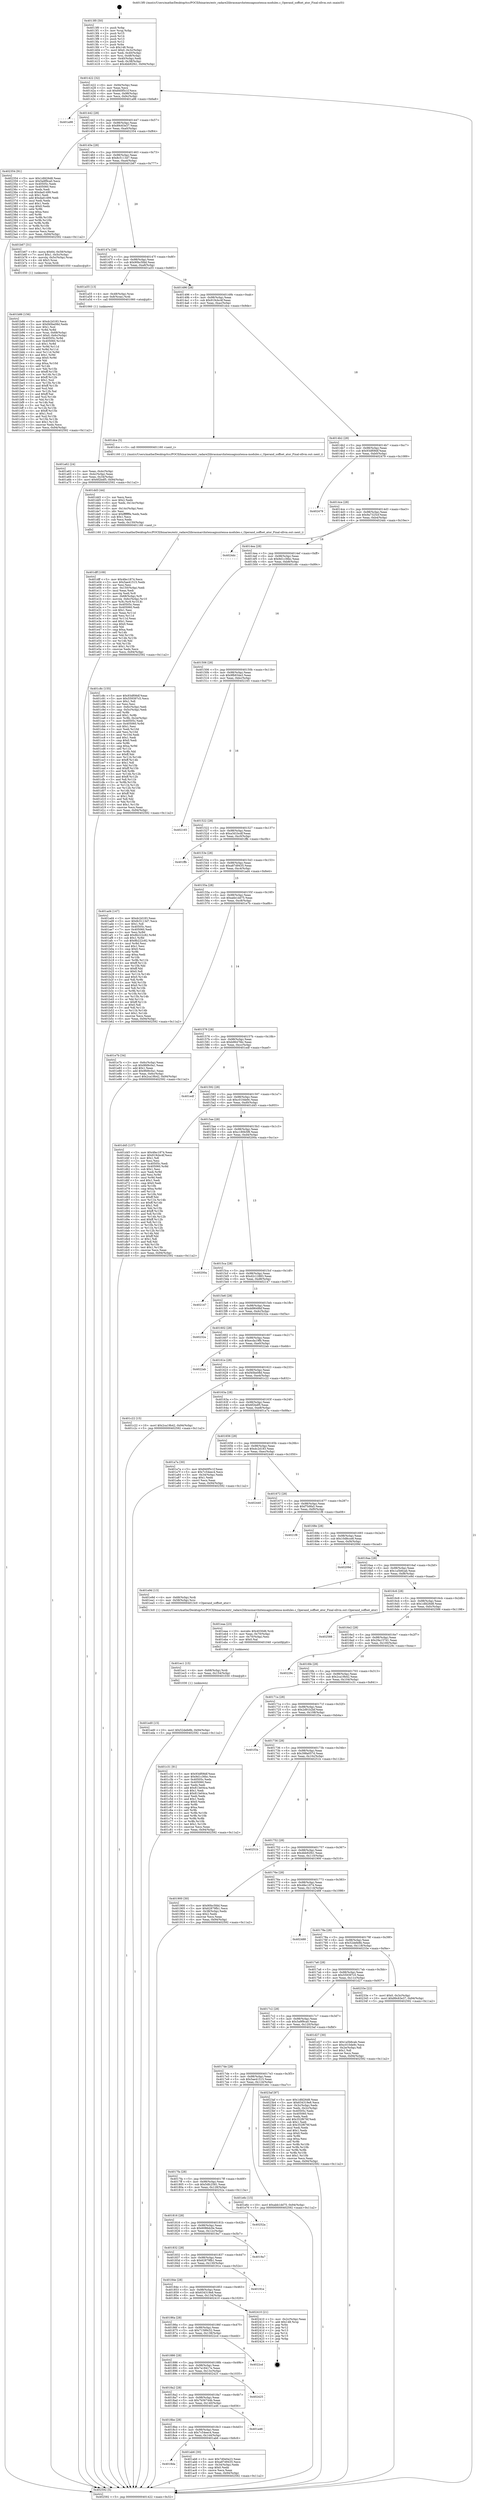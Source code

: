 digraph "0x4013f0" {
  label = "0x4013f0 (/mnt/c/Users/mathe/Desktop/tcc/POCII/binaries/extr_radare2librasmarchxtensagnuxtensa-modules.c_Operand_soffset_ator_Final-ollvm.out::main(0))"
  labelloc = "t"
  node[shape=record]

  Entry [label="",width=0.3,height=0.3,shape=circle,fillcolor=black,style=filled]
  "0x401422" [label="{
     0x401422 [32]\l
     | [instrs]\l
     &nbsp;&nbsp;0x401422 \<+6\>: mov -0x94(%rbp),%eax\l
     &nbsp;&nbsp;0x401428 \<+2\>: mov %eax,%ecx\l
     &nbsp;&nbsp;0x40142a \<+6\>: sub $0x840f5c1f,%ecx\l
     &nbsp;&nbsp;0x401430 \<+6\>: mov %eax,-0x98(%rbp)\l
     &nbsp;&nbsp;0x401436 \<+6\>: mov %ecx,-0x9c(%rbp)\l
     &nbsp;&nbsp;0x40143c \<+6\>: je 0000000000401a98 \<main+0x6a8\>\l
  }"]
  "0x401a98" [label="{
     0x401a98\l
  }", style=dashed]
  "0x401442" [label="{
     0x401442 [28]\l
     | [instrs]\l
     &nbsp;&nbsp;0x401442 \<+5\>: jmp 0000000000401447 \<main+0x57\>\l
     &nbsp;&nbsp;0x401447 \<+6\>: mov -0x98(%rbp),%eax\l
     &nbsp;&nbsp;0x40144d \<+5\>: sub $0x89c63e37,%eax\l
     &nbsp;&nbsp;0x401452 \<+6\>: mov %eax,-0xa0(%rbp)\l
     &nbsp;&nbsp;0x401458 \<+6\>: je 0000000000402354 \<main+0xf64\>\l
  }"]
  Exit [label="",width=0.3,height=0.3,shape=circle,fillcolor=black,style=filled,peripheries=2]
  "0x402354" [label="{
     0x402354 [91]\l
     | [instrs]\l
     &nbsp;&nbsp;0x402354 \<+5\>: mov $0x1dfd26d8,%eax\l
     &nbsp;&nbsp;0x402359 \<+5\>: mov $0x5a9f9ca0,%ecx\l
     &nbsp;&nbsp;0x40235e \<+7\>: mov 0x40505c,%edx\l
     &nbsp;&nbsp;0x402365 \<+7\>: mov 0x405060,%esi\l
     &nbsp;&nbsp;0x40236c \<+2\>: mov %edx,%edi\l
     &nbsp;&nbsp;0x40236e \<+6\>: sub $0xdad1499,%edi\l
     &nbsp;&nbsp;0x402374 \<+3\>: sub $0x1,%edi\l
     &nbsp;&nbsp;0x402377 \<+6\>: add $0xdad1499,%edi\l
     &nbsp;&nbsp;0x40237d \<+3\>: imul %edi,%edx\l
     &nbsp;&nbsp;0x402380 \<+3\>: and $0x1,%edx\l
     &nbsp;&nbsp;0x402383 \<+3\>: cmp $0x0,%edx\l
     &nbsp;&nbsp;0x402386 \<+4\>: sete %r8b\l
     &nbsp;&nbsp;0x40238a \<+3\>: cmp $0xa,%esi\l
     &nbsp;&nbsp;0x40238d \<+4\>: setl %r9b\l
     &nbsp;&nbsp;0x402391 \<+3\>: mov %r8b,%r10b\l
     &nbsp;&nbsp;0x402394 \<+3\>: and %r9b,%r10b\l
     &nbsp;&nbsp;0x402397 \<+3\>: xor %r9b,%r8b\l
     &nbsp;&nbsp;0x40239a \<+3\>: or %r8b,%r10b\l
     &nbsp;&nbsp;0x40239d \<+4\>: test $0x1,%r10b\l
     &nbsp;&nbsp;0x4023a1 \<+3\>: cmovne %ecx,%eax\l
     &nbsp;&nbsp;0x4023a4 \<+6\>: mov %eax,-0x94(%rbp)\l
     &nbsp;&nbsp;0x4023aa \<+5\>: jmp 0000000000402592 \<main+0x11a2\>\l
  }"]
  "0x40145e" [label="{
     0x40145e [28]\l
     | [instrs]\l
     &nbsp;&nbsp;0x40145e \<+5\>: jmp 0000000000401463 \<main+0x73\>\l
     &nbsp;&nbsp;0x401463 \<+6\>: mov -0x98(%rbp),%eax\l
     &nbsp;&nbsp;0x401469 \<+5\>: sub $0x8c5113d7,%eax\l
     &nbsp;&nbsp;0x40146e \<+6\>: mov %eax,-0xa4(%rbp)\l
     &nbsp;&nbsp;0x401474 \<+6\>: je 0000000000401b67 \<main+0x777\>\l
  }"]
  "0x401ed0" [label="{
     0x401ed0 [15]\l
     | [instrs]\l
     &nbsp;&nbsp;0x401ed0 \<+10\>: movl $0x52defe8b,-0x94(%rbp)\l
     &nbsp;&nbsp;0x401eda \<+5\>: jmp 0000000000402592 \<main+0x11a2\>\l
  }"]
  "0x401b67" [label="{
     0x401b67 [31]\l
     | [instrs]\l
     &nbsp;&nbsp;0x401b67 \<+8\>: movq $0x64,-0x58(%rbp)\l
     &nbsp;&nbsp;0x401b6f \<+7\>: movl $0x1,-0x5c(%rbp)\l
     &nbsp;&nbsp;0x401b76 \<+4\>: movslq -0x5c(%rbp),%rax\l
     &nbsp;&nbsp;0x401b7a \<+4\>: shl $0x3,%rax\l
     &nbsp;&nbsp;0x401b7e \<+3\>: mov %rax,%rdi\l
     &nbsp;&nbsp;0x401b81 \<+5\>: call 0000000000401050 \<malloc@plt\>\l
     | [calls]\l
     &nbsp;&nbsp;0x401050 \{1\} (unknown)\l
  }"]
  "0x40147a" [label="{
     0x40147a [28]\l
     | [instrs]\l
     &nbsp;&nbsp;0x40147a \<+5\>: jmp 000000000040147f \<main+0x8f\>\l
     &nbsp;&nbsp;0x40147f \<+6\>: mov -0x98(%rbp),%eax\l
     &nbsp;&nbsp;0x401485 \<+5\>: sub $0x90bc5fdd,%eax\l
     &nbsp;&nbsp;0x40148a \<+6\>: mov %eax,-0xa8(%rbp)\l
     &nbsp;&nbsp;0x401490 \<+6\>: je 0000000000401a55 \<main+0x665\>\l
  }"]
  "0x401ec1" [label="{
     0x401ec1 [15]\l
     | [instrs]\l
     &nbsp;&nbsp;0x401ec1 \<+4\>: mov -0x68(%rbp),%rdi\l
     &nbsp;&nbsp;0x401ec5 \<+6\>: mov %eax,-0x154(%rbp)\l
     &nbsp;&nbsp;0x401ecb \<+5\>: call 0000000000401030 \<free@plt\>\l
     | [calls]\l
     &nbsp;&nbsp;0x401030 \{1\} (unknown)\l
  }"]
  "0x401a55" [label="{
     0x401a55 [13]\l
     | [instrs]\l
     &nbsp;&nbsp;0x401a55 \<+4\>: mov -0x48(%rbp),%rax\l
     &nbsp;&nbsp;0x401a59 \<+4\>: mov 0x8(%rax),%rdi\l
     &nbsp;&nbsp;0x401a5d \<+5\>: call 0000000000401060 \<atoi@plt\>\l
     | [calls]\l
     &nbsp;&nbsp;0x401060 \{1\} (unknown)\l
  }"]
  "0x401496" [label="{
     0x401496 [28]\l
     | [instrs]\l
     &nbsp;&nbsp;0x401496 \<+5\>: jmp 000000000040149b \<main+0xab\>\l
     &nbsp;&nbsp;0x40149b \<+6\>: mov -0x98(%rbp),%eax\l
     &nbsp;&nbsp;0x4014a1 \<+5\>: sub $0x919cbc4f,%eax\l
     &nbsp;&nbsp;0x4014a6 \<+6\>: mov %eax,-0xac(%rbp)\l
     &nbsp;&nbsp;0x4014ac \<+6\>: je 0000000000401dce \<main+0x9de\>\l
  }"]
  "0x401eaa" [label="{
     0x401eaa [23]\l
     | [instrs]\l
     &nbsp;&nbsp;0x401eaa \<+10\>: movabs $0x4030d6,%rdi\l
     &nbsp;&nbsp;0x401eb4 \<+3\>: mov %eax,-0x70(%rbp)\l
     &nbsp;&nbsp;0x401eb7 \<+3\>: mov -0x70(%rbp),%esi\l
     &nbsp;&nbsp;0x401eba \<+2\>: mov $0x0,%al\l
     &nbsp;&nbsp;0x401ebc \<+5\>: call 0000000000401040 \<printf@plt\>\l
     | [calls]\l
     &nbsp;&nbsp;0x401040 \{1\} (unknown)\l
  }"]
  "0x401dce" [label="{
     0x401dce [5]\l
     | [instrs]\l
     &nbsp;&nbsp;0x401dce \<+5\>: call 0000000000401160 \<next_i\>\l
     | [calls]\l
     &nbsp;&nbsp;0x401160 \{1\} (/mnt/c/Users/mathe/Desktop/tcc/POCII/binaries/extr_radare2librasmarchxtensagnuxtensa-modules.c_Operand_soffset_ator_Final-ollvm.out::next_i)\l
  }"]
  "0x4014b2" [label="{
     0x4014b2 [28]\l
     | [instrs]\l
     &nbsp;&nbsp;0x4014b2 \<+5\>: jmp 00000000004014b7 \<main+0xc7\>\l
     &nbsp;&nbsp;0x4014b7 \<+6\>: mov -0x98(%rbp),%eax\l
     &nbsp;&nbsp;0x4014bd \<+5\>: sub $0x93df08df,%eax\l
     &nbsp;&nbsp;0x4014c2 \<+6\>: mov %eax,-0xb0(%rbp)\l
     &nbsp;&nbsp;0x4014c8 \<+6\>: je 0000000000402479 \<main+0x1089\>\l
  }"]
  "0x401dff" [label="{
     0x401dff [109]\l
     | [instrs]\l
     &nbsp;&nbsp;0x401dff \<+5\>: mov $0x4fec1874,%ecx\l
     &nbsp;&nbsp;0x401e04 \<+5\>: mov $0x5ae41515,%edx\l
     &nbsp;&nbsp;0x401e09 \<+2\>: xor %esi,%esi\l
     &nbsp;&nbsp;0x401e0b \<+6\>: mov -0x150(%rbp),%edi\l
     &nbsp;&nbsp;0x401e11 \<+3\>: imul %eax,%edi\l
     &nbsp;&nbsp;0x401e14 \<+3\>: movslq %edi,%r8\l
     &nbsp;&nbsp;0x401e17 \<+4\>: mov -0x68(%rbp),%r9\l
     &nbsp;&nbsp;0x401e1b \<+4\>: movslq -0x6c(%rbp),%r10\l
     &nbsp;&nbsp;0x401e1f \<+4\>: mov %r8,(%r9,%r10,8)\l
     &nbsp;&nbsp;0x401e23 \<+7\>: mov 0x40505c,%eax\l
     &nbsp;&nbsp;0x401e2a \<+7\>: mov 0x405060,%edi\l
     &nbsp;&nbsp;0x401e31 \<+3\>: sub $0x1,%esi\l
     &nbsp;&nbsp;0x401e34 \<+3\>: mov %eax,%r11d\l
     &nbsp;&nbsp;0x401e37 \<+3\>: add %esi,%r11d\l
     &nbsp;&nbsp;0x401e3a \<+4\>: imul %r11d,%eax\l
     &nbsp;&nbsp;0x401e3e \<+3\>: and $0x1,%eax\l
     &nbsp;&nbsp;0x401e41 \<+3\>: cmp $0x0,%eax\l
     &nbsp;&nbsp;0x401e44 \<+3\>: sete %bl\l
     &nbsp;&nbsp;0x401e47 \<+3\>: cmp $0xa,%edi\l
     &nbsp;&nbsp;0x401e4a \<+4\>: setl %r14b\l
     &nbsp;&nbsp;0x401e4e \<+3\>: mov %bl,%r15b\l
     &nbsp;&nbsp;0x401e51 \<+3\>: and %r14b,%r15b\l
     &nbsp;&nbsp;0x401e54 \<+3\>: xor %r14b,%bl\l
     &nbsp;&nbsp;0x401e57 \<+3\>: or %bl,%r15b\l
     &nbsp;&nbsp;0x401e5a \<+4\>: test $0x1,%r15b\l
     &nbsp;&nbsp;0x401e5e \<+3\>: cmovne %edx,%ecx\l
     &nbsp;&nbsp;0x401e61 \<+6\>: mov %ecx,-0x94(%rbp)\l
     &nbsp;&nbsp;0x401e67 \<+5\>: jmp 0000000000402592 \<main+0x11a2\>\l
  }"]
  "0x402479" [label="{
     0x402479\l
  }", style=dashed]
  "0x4014ce" [label="{
     0x4014ce [28]\l
     | [instrs]\l
     &nbsp;&nbsp;0x4014ce \<+5\>: jmp 00000000004014d3 \<main+0xe3\>\l
     &nbsp;&nbsp;0x4014d3 \<+6\>: mov -0x98(%rbp),%eax\l
     &nbsp;&nbsp;0x4014d9 \<+5\>: sub $0x9a7325cf,%eax\l
     &nbsp;&nbsp;0x4014de \<+6\>: mov %eax,-0xb4(%rbp)\l
     &nbsp;&nbsp;0x4014e4 \<+6\>: je 00000000004024dc \<main+0x10ec\>\l
  }"]
  "0x401dd3" [label="{
     0x401dd3 [44]\l
     | [instrs]\l
     &nbsp;&nbsp;0x401dd3 \<+2\>: xor %ecx,%ecx\l
     &nbsp;&nbsp;0x401dd5 \<+5\>: mov $0x2,%edx\l
     &nbsp;&nbsp;0x401dda \<+6\>: mov %edx,-0x14c(%rbp)\l
     &nbsp;&nbsp;0x401de0 \<+1\>: cltd\l
     &nbsp;&nbsp;0x401de1 \<+6\>: mov -0x14c(%rbp),%esi\l
     &nbsp;&nbsp;0x401de7 \<+2\>: idiv %esi\l
     &nbsp;&nbsp;0x401de9 \<+6\>: imul $0xfffffffe,%edx,%edx\l
     &nbsp;&nbsp;0x401def \<+3\>: sub $0x1,%ecx\l
     &nbsp;&nbsp;0x401df2 \<+2\>: sub %ecx,%edx\l
     &nbsp;&nbsp;0x401df4 \<+6\>: mov %edx,-0x150(%rbp)\l
     &nbsp;&nbsp;0x401dfa \<+5\>: call 0000000000401160 \<next_i\>\l
     | [calls]\l
     &nbsp;&nbsp;0x401160 \{1\} (/mnt/c/Users/mathe/Desktop/tcc/POCII/binaries/extr_radare2librasmarchxtensagnuxtensa-modules.c_Operand_soffset_ator_Final-ollvm.out::next_i)\l
  }"]
  "0x4024dc" [label="{
     0x4024dc\l
  }", style=dashed]
  "0x4014ea" [label="{
     0x4014ea [28]\l
     | [instrs]\l
     &nbsp;&nbsp;0x4014ea \<+5\>: jmp 00000000004014ef \<main+0xff\>\l
     &nbsp;&nbsp;0x4014ef \<+6\>: mov -0x98(%rbp),%eax\l
     &nbsp;&nbsp;0x4014f5 \<+5\>: sub $0x9d1c36bc,%eax\l
     &nbsp;&nbsp;0x4014fa \<+6\>: mov %eax,-0xb8(%rbp)\l
     &nbsp;&nbsp;0x401500 \<+6\>: je 0000000000401c8c \<main+0x89c\>\l
  }"]
  "0x401b86" [label="{
     0x401b86 [156]\l
     | [instrs]\l
     &nbsp;&nbsp;0x401b86 \<+5\>: mov $0xdc2d183,%ecx\l
     &nbsp;&nbsp;0x401b8b \<+5\>: mov $0xf40be08d,%edx\l
     &nbsp;&nbsp;0x401b90 \<+3\>: mov $0x1,%sil\l
     &nbsp;&nbsp;0x401b93 \<+3\>: xor %r8d,%r8d\l
     &nbsp;&nbsp;0x401b96 \<+4\>: mov %rax,-0x68(%rbp)\l
     &nbsp;&nbsp;0x401b9a \<+7\>: movl $0x0,-0x6c(%rbp)\l
     &nbsp;&nbsp;0x401ba1 \<+8\>: mov 0x40505c,%r9d\l
     &nbsp;&nbsp;0x401ba9 \<+8\>: mov 0x405060,%r10d\l
     &nbsp;&nbsp;0x401bb1 \<+4\>: sub $0x1,%r8d\l
     &nbsp;&nbsp;0x401bb5 \<+3\>: mov %r9d,%r11d\l
     &nbsp;&nbsp;0x401bb8 \<+3\>: add %r8d,%r11d\l
     &nbsp;&nbsp;0x401bbb \<+4\>: imul %r11d,%r9d\l
     &nbsp;&nbsp;0x401bbf \<+4\>: and $0x1,%r9d\l
     &nbsp;&nbsp;0x401bc3 \<+4\>: cmp $0x0,%r9d\l
     &nbsp;&nbsp;0x401bc7 \<+3\>: sete %bl\l
     &nbsp;&nbsp;0x401bca \<+4\>: cmp $0xa,%r10d\l
     &nbsp;&nbsp;0x401bce \<+4\>: setl %r14b\l
     &nbsp;&nbsp;0x401bd2 \<+3\>: mov %bl,%r15b\l
     &nbsp;&nbsp;0x401bd5 \<+4\>: xor $0xff,%r15b\l
     &nbsp;&nbsp;0x401bd9 \<+3\>: mov %r14b,%r12b\l
     &nbsp;&nbsp;0x401bdc \<+4\>: xor $0xff,%r12b\l
     &nbsp;&nbsp;0x401be0 \<+4\>: xor $0x1,%sil\l
     &nbsp;&nbsp;0x401be4 \<+3\>: mov %r15b,%r13b\l
     &nbsp;&nbsp;0x401be7 \<+4\>: and $0xff,%r13b\l
     &nbsp;&nbsp;0x401beb \<+3\>: and %sil,%bl\l
     &nbsp;&nbsp;0x401bee \<+3\>: mov %r12b,%al\l
     &nbsp;&nbsp;0x401bf1 \<+2\>: and $0xff,%al\l
     &nbsp;&nbsp;0x401bf3 \<+3\>: and %sil,%r14b\l
     &nbsp;&nbsp;0x401bf6 \<+3\>: or %bl,%r13b\l
     &nbsp;&nbsp;0x401bf9 \<+3\>: or %r14b,%al\l
     &nbsp;&nbsp;0x401bfc \<+3\>: xor %al,%r13b\l
     &nbsp;&nbsp;0x401bff \<+3\>: or %r12b,%r15b\l
     &nbsp;&nbsp;0x401c02 \<+4\>: xor $0xff,%r15b\l
     &nbsp;&nbsp;0x401c06 \<+4\>: or $0x1,%sil\l
     &nbsp;&nbsp;0x401c0a \<+3\>: and %sil,%r15b\l
     &nbsp;&nbsp;0x401c0d \<+3\>: or %r15b,%r13b\l
     &nbsp;&nbsp;0x401c10 \<+4\>: test $0x1,%r13b\l
     &nbsp;&nbsp;0x401c14 \<+3\>: cmovne %edx,%ecx\l
     &nbsp;&nbsp;0x401c17 \<+6\>: mov %ecx,-0x94(%rbp)\l
     &nbsp;&nbsp;0x401c1d \<+5\>: jmp 0000000000402592 \<main+0x11a2\>\l
  }"]
  "0x401c8c" [label="{
     0x401c8c [155]\l
     | [instrs]\l
     &nbsp;&nbsp;0x401c8c \<+5\>: mov $0x93df08df,%eax\l
     &nbsp;&nbsp;0x401c91 \<+5\>: mov $0x559397c5,%ecx\l
     &nbsp;&nbsp;0x401c96 \<+2\>: mov $0x1,%dl\l
     &nbsp;&nbsp;0x401c98 \<+2\>: xor %esi,%esi\l
     &nbsp;&nbsp;0x401c9a \<+3\>: mov -0x6c(%rbp),%edi\l
     &nbsp;&nbsp;0x401c9d \<+3\>: cmp -0x5c(%rbp),%edi\l
     &nbsp;&nbsp;0x401ca0 \<+4\>: setl %r8b\l
     &nbsp;&nbsp;0x401ca4 \<+4\>: and $0x1,%r8b\l
     &nbsp;&nbsp;0x401ca8 \<+4\>: mov %r8b,-0x2e(%rbp)\l
     &nbsp;&nbsp;0x401cac \<+7\>: mov 0x40505c,%edi\l
     &nbsp;&nbsp;0x401cb3 \<+8\>: mov 0x405060,%r9d\l
     &nbsp;&nbsp;0x401cbb \<+3\>: sub $0x1,%esi\l
     &nbsp;&nbsp;0x401cbe \<+3\>: mov %edi,%r10d\l
     &nbsp;&nbsp;0x401cc1 \<+3\>: add %esi,%r10d\l
     &nbsp;&nbsp;0x401cc4 \<+4\>: imul %r10d,%edi\l
     &nbsp;&nbsp;0x401cc8 \<+3\>: and $0x1,%edi\l
     &nbsp;&nbsp;0x401ccb \<+3\>: cmp $0x0,%edi\l
     &nbsp;&nbsp;0x401cce \<+4\>: sete %r8b\l
     &nbsp;&nbsp;0x401cd2 \<+4\>: cmp $0xa,%r9d\l
     &nbsp;&nbsp;0x401cd6 \<+4\>: setl %r11b\l
     &nbsp;&nbsp;0x401cda \<+3\>: mov %r8b,%bl\l
     &nbsp;&nbsp;0x401cdd \<+3\>: xor $0xff,%bl\l
     &nbsp;&nbsp;0x401ce0 \<+3\>: mov %r11b,%r14b\l
     &nbsp;&nbsp;0x401ce3 \<+4\>: xor $0xff,%r14b\l
     &nbsp;&nbsp;0x401ce7 \<+3\>: xor $0x1,%dl\l
     &nbsp;&nbsp;0x401cea \<+3\>: mov %bl,%r15b\l
     &nbsp;&nbsp;0x401ced \<+4\>: and $0xff,%r15b\l
     &nbsp;&nbsp;0x401cf1 \<+3\>: and %dl,%r8b\l
     &nbsp;&nbsp;0x401cf4 \<+3\>: mov %r14b,%r12b\l
     &nbsp;&nbsp;0x401cf7 \<+4\>: and $0xff,%r12b\l
     &nbsp;&nbsp;0x401cfb \<+3\>: and %dl,%r11b\l
     &nbsp;&nbsp;0x401cfe \<+3\>: or %r8b,%r15b\l
     &nbsp;&nbsp;0x401d01 \<+3\>: or %r11b,%r12b\l
     &nbsp;&nbsp;0x401d04 \<+3\>: xor %r12b,%r15b\l
     &nbsp;&nbsp;0x401d07 \<+3\>: or %r14b,%bl\l
     &nbsp;&nbsp;0x401d0a \<+3\>: xor $0xff,%bl\l
     &nbsp;&nbsp;0x401d0d \<+3\>: or $0x1,%dl\l
     &nbsp;&nbsp;0x401d10 \<+2\>: and %dl,%bl\l
     &nbsp;&nbsp;0x401d12 \<+3\>: or %bl,%r15b\l
     &nbsp;&nbsp;0x401d15 \<+4\>: test $0x1,%r15b\l
     &nbsp;&nbsp;0x401d19 \<+3\>: cmovne %ecx,%eax\l
     &nbsp;&nbsp;0x401d1c \<+6\>: mov %eax,-0x94(%rbp)\l
     &nbsp;&nbsp;0x401d22 \<+5\>: jmp 0000000000402592 \<main+0x11a2\>\l
  }"]
  "0x401506" [label="{
     0x401506 [28]\l
     | [instrs]\l
     &nbsp;&nbsp;0x401506 \<+5\>: jmp 000000000040150b \<main+0x11b\>\l
     &nbsp;&nbsp;0x40150b \<+6\>: mov -0x98(%rbp),%eax\l
     &nbsp;&nbsp;0x401511 \<+5\>: sub $0x9fb934a3,%eax\l
     &nbsp;&nbsp;0x401516 \<+6\>: mov %eax,-0xbc(%rbp)\l
     &nbsp;&nbsp;0x40151c \<+6\>: je 0000000000402165 \<main+0xd75\>\l
  }"]
  "0x4018da" [label="{
     0x4018da\l
  }", style=dashed]
  "0x402165" [label="{
     0x402165\l
  }", style=dashed]
  "0x401522" [label="{
     0x401522 [28]\l
     | [instrs]\l
     &nbsp;&nbsp;0x401522 \<+5\>: jmp 0000000000401527 \<main+0x137\>\l
     &nbsp;&nbsp;0x401527 \<+6\>: mov -0x98(%rbp),%eax\l
     &nbsp;&nbsp;0x40152d \<+5\>: sub $0xa3d1bcdf,%eax\l
     &nbsp;&nbsp;0x401532 \<+6\>: mov %eax,-0xc0(%rbp)\l
     &nbsp;&nbsp;0x401538 \<+6\>: je 0000000000401ffb \<main+0xc0b\>\l
  }"]
  "0x401ab6" [label="{
     0x401ab6 [30]\l
     | [instrs]\l
     &nbsp;&nbsp;0x401ab6 \<+5\>: mov $0x7d0e0a23,%eax\l
     &nbsp;&nbsp;0x401abb \<+5\>: mov $0xa87d9435,%ecx\l
     &nbsp;&nbsp;0x401ac0 \<+3\>: mov -0x34(%rbp),%edx\l
     &nbsp;&nbsp;0x401ac3 \<+3\>: cmp $0x0,%edx\l
     &nbsp;&nbsp;0x401ac6 \<+3\>: cmove %ecx,%eax\l
     &nbsp;&nbsp;0x401ac9 \<+6\>: mov %eax,-0x94(%rbp)\l
     &nbsp;&nbsp;0x401acf \<+5\>: jmp 0000000000402592 \<main+0x11a2\>\l
  }"]
  "0x401ffb" [label="{
     0x401ffb\l
  }", style=dashed]
  "0x40153e" [label="{
     0x40153e [28]\l
     | [instrs]\l
     &nbsp;&nbsp;0x40153e \<+5\>: jmp 0000000000401543 \<main+0x153\>\l
     &nbsp;&nbsp;0x401543 \<+6\>: mov -0x98(%rbp),%eax\l
     &nbsp;&nbsp;0x401549 \<+5\>: sub $0xa87d9435,%eax\l
     &nbsp;&nbsp;0x40154e \<+6\>: mov %eax,-0xc4(%rbp)\l
     &nbsp;&nbsp;0x401554 \<+6\>: je 0000000000401ad4 \<main+0x6e4\>\l
  }"]
  "0x4018be" [label="{
     0x4018be [28]\l
     | [instrs]\l
     &nbsp;&nbsp;0x4018be \<+5\>: jmp 00000000004018c3 \<main+0x4d3\>\l
     &nbsp;&nbsp;0x4018c3 \<+6\>: mov -0x98(%rbp),%eax\l
     &nbsp;&nbsp;0x4018c9 \<+5\>: sub $0x7c54eec4,%eax\l
     &nbsp;&nbsp;0x4018ce \<+6\>: mov %eax,-0x144(%rbp)\l
     &nbsp;&nbsp;0x4018d4 \<+6\>: je 0000000000401ab6 \<main+0x6c6\>\l
  }"]
  "0x401ad4" [label="{
     0x401ad4 [147]\l
     | [instrs]\l
     &nbsp;&nbsp;0x401ad4 \<+5\>: mov $0xdc2d183,%eax\l
     &nbsp;&nbsp;0x401ad9 \<+5\>: mov $0x8c5113d7,%ecx\l
     &nbsp;&nbsp;0x401ade \<+2\>: mov $0x1,%dl\l
     &nbsp;&nbsp;0x401ae0 \<+7\>: mov 0x40505c,%esi\l
     &nbsp;&nbsp;0x401ae7 \<+7\>: mov 0x405060,%edi\l
     &nbsp;&nbsp;0x401aee \<+3\>: mov %esi,%r8d\l
     &nbsp;&nbsp;0x401af1 \<+7\>: add $0x8b222c82,%r8d\l
     &nbsp;&nbsp;0x401af8 \<+4\>: sub $0x1,%r8d\l
     &nbsp;&nbsp;0x401afc \<+7\>: sub $0x8b222c82,%r8d\l
     &nbsp;&nbsp;0x401b03 \<+4\>: imul %r8d,%esi\l
     &nbsp;&nbsp;0x401b07 \<+3\>: and $0x1,%esi\l
     &nbsp;&nbsp;0x401b0a \<+3\>: cmp $0x0,%esi\l
     &nbsp;&nbsp;0x401b0d \<+4\>: sete %r9b\l
     &nbsp;&nbsp;0x401b11 \<+3\>: cmp $0xa,%edi\l
     &nbsp;&nbsp;0x401b14 \<+4\>: setl %r10b\l
     &nbsp;&nbsp;0x401b18 \<+3\>: mov %r9b,%r11b\l
     &nbsp;&nbsp;0x401b1b \<+4\>: xor $0xff,%r11b\l
     &nbsp;&nbsp;0x401b1f \<+3\>: mov %r10b,%bl\l
     &nbsp;&nbsp;0x401b22 \<+3\>: xor $0xff,%bl\l
     &nbsp;&nbsp;0x401b25 \<+3\>: xor $0x0,%dl\l
     &nbsp;&nbsp;0x401b28 \<+3\>: mov %r11b,%r14b\l
     &nbsp;&nbsp;0x401b2b \<+4\>: and $0x0,%r14b\l
     &nbsp;&nbsp;0x401b2f \<+3\>: and %dl,%r9b\l
     &nbsp;&nbsp;0x401b32 \<+3\>: mov %bl,%r15b\l
     &nbsp;&nbsp;0x401b35 \<+4\>: and $0x0,%r15b\l
     &nbsp;&nbsp;0x401b39 \<+3\>: and %dl,%r10b\l
     &nbsp;&nbsp;0x401b3c \<+3\>: or %r9b,%r14b\l
     &nbsp;&nbsp;0x401b3f \<+3\>: or %r10b,%r15b\l
     &nbsp;&nbsp;0x401b42 \<+3\>: xor %r15b,%r14b\l
     &nbsp;&nbsp;0x401b45 \<+3\>: or %bl,%r11b\l
     &nbsp;&nbsp;0x401b48 \<+4\>: xor $0xff,%r11b\l
     &nbsp;&nbsp;0x401b4c \<+3\>: or $0x0,%dl\l
     &nbsp;&nbsp;0x401b4f \<+3\>: and %dl,%r11b\l
     &nbsp;&nbsp;0x401b52 \<+3\>: or %r11b,%r14b\l
     &nbsp;&nbsp;0x401b55 \<+4\>: test $0x1,%r14b\l
     &nbsp;&nbsp;0x401b59 \<+3\>: cmovne %ecx,%eax\l
     &nbsp;&nbsp;0x401b5c \<+6\>: mov %eax,-0x94(%rbp)\l
     &nbsp;&nbsp;0x401b62 \<+5\>: jmp 0000000000402592 \<main+0x11a2\>\l
  }"]
  "0x40155a" [label="{
     0x40155a [28]\l
     | [instrs]\l
     &nbsp;&nbsp;0x40155a \<+5\>: jmp 000000000040155f \<main+0x16f\>\l
     &nbsp;&nbsp;0x40155f \<+6\>: mov -0x98(%rbp),%eax\l
     &nbsp;&nbsp;0x401565 \<+5\>: sub $0xabb1dd75,%eax\l
     &nbsp;&nbsp;0x40156a \<+6\>: mov %eax,-0xc8(%rbp)\l
     &nbsp;&nbsp;0x401570 \<+6\>: je 0000000000401e7b \<main+0xa8b\>\l
  }"]
  "0x401a46" [label="{
     0x401a46\l
  }", style=dashed]
  "0x401e7b" [label="{
     0x401e7b [34]\l
     | [instrs]\l
     &nbsp;&nbsp;0x401e7b \<+3\>: mov -0x6c(%rbp),%eax\l
     &nbsp;&nbsp;0x401e7e \<+5\>: sub $0x9fd9c0a1,%eax\l
     &nbsp;&nbsp;0x401e83 \<+3\>: add $0x1,%eax\l
     &nbsp;&nbsp;0x401e86 \<+5\>: add $0x9fd9c0a1,%eax\l
     &nbsp;&nbsp;0x401e8b \<+3\>: mov %eax,-0x6c(%rbp)\l
     &nbsp;&nbsp;0x401e8e \<+10\>: movl $0x2ca19b42,-0x94(%rbp)\l
     &nbsp;&nbsp;0x401e98 \<+5\>: jmp 0000000000402592 \<main+0x11a2\>\l
  }"]
  "0x401576" [label="{
     0x401576 [28]\l
     | [instrs]\l
     &nbsp;&nbsp;0x401576 \<+5\>: jmp 000000000040157b \<main+0x18b\>\l
     &nbsp;&nbsp;0x40157b \<+6\>: mov -0x98(%rbp),%eax\l
     &nbsp;&nbsp;0x401581 \<+5\>: sub $0xb9647fdc,%eax\l
     &nbsp;&nbsp;0x401586 \<+6\>: mov %eax,-0xcc(%rbp)\l
     &nbsp;&nbsp;0x40158c \<+6\>: je 0000000000401edf \<main+0xaef\>\l
  }"]
  "0x4018a2" [label="{
     0x4018a2 [28]\l
     | [instrs]\l
     &nbsp;&nbsp;0x4018a2 \<+5\>: jmp 00000000004018a7 \<main+0x4b7\>\l
     &nbsp;&nbsp;0x4018a7 \<+6\>: mov -0x98(%rbp),%eax\l
     &nbsp;&nbsp;0x4018ad \<+5\>: sub $0x7b56744b,%eax\l
     &nbsp;&nbsp;0x4018b2 \<+6\>: mov %eax,-0x140(%rbp)\l
     &nbsp;&nbsp;0x4018b8 \<+6\>: je 0000000000401a46 \<main+0x656\>\l
  }"]
  "0x401edf" [label="{
     0x401edf\l
  }", style=dashed]
  "0x401592" [label="{
     0x401592 [28]\l
     | [instrs]\l
     &nbsp;&nbsp;0x401592 \<+5\>: jmp 0000000000401597 \<main+0x1a7\>\l
     &nbsp;&nbsp;0x401597 \<+6\>: mov -0x98(%rbp),%eax\l
     &nbsp;&nbsp;0x40159d \<+5\>: sub $0xc010de9c,%eax\l
     &nbsp;&nbsp;0x4015a2 \<+6\>: mov %eax,-0xd0(%rbp)\l
     &nbsp;&nbsp;0x4015a8 \<+6\>: je 0000000000401d45 \<main+0x955\>\l
  }"]
  "0x402425" [label="{
     0x402425\l
  }", style=dashed]
  "0x401d45" [label="{
     0x401d45 [137]\l
     | [instrs]\l
     &nbsp;&nbsp;0x401d45 \<+5\>: mov $0x4fec1874,%eax\l
     &nbsp;&nbsp;0x401d4a \<+5\>: mov $0x919cbc4f,%ecx\l
     &nbsp;&nbsp;0x401d4f \<+2\>: mov $0x1,%dl\l
     &nbsp;&nbsp;0x401d51 \<+2\>: xor %esi,%esi\l
     &nbsp;&nbsp;0x401d53 \<+7\>: mov 0x40505c,%edi\l
     &nbsp;&nbsp;0x401d5a \<+8\>: mov 0x405060,%r8d\l
     &nbsp;&nbsp;0x401d62 \<+3\>: sub $0x1,%esi\l
     &nbsp;&nbsp;0x401d65 \<+3\>: mov %edi,%r9d\l
     &nbsp;&nbsp;0x401d68 \<+3\>: add %esi,%r9d\l
     &nbsp;&nbsp;0x401d6b \<+4\>: imul %r9d,%edi\l
     &nbsp;&nbsp;0x401d6f \<+3\>: and $0x1,%edi\l
     &nbsp;&nbsp;0x401d72 \<+3\>: cmp $0x0,%edi\l
     &nbsp;&nbsp;0x401d75 \<+4\>: sete %r10b\l
     &nbsp;&nbsp;0x401d79 \<+4\>: cmp $0xa,%r8d\l
     &nbsp;&nbsp;0x401d7d \<+4\>: setl %r11b\l
     &nbsp;&nbsp;0x401d81 \<+3\>: mov %r10b,%bl\l
     &nbsp;&nbsp;0x401d84 \<+3\>: xor $0xff,%bl\l
     &nbsp;&nbsp;0x401d87 \<+3\>: mov %r11b,%r14b\l
     &nbsp;&nbsp;0x401d8a \<+4\>: xor $0xff,%r14b\l
     &nbsp;&nbsp;0x401d8e \<+3\>: xor $0x1,%dl\l
     &nbsp;&nbsp;0x401d91 \<+3\>: mov %bl,%r15b\l
     &nbsp;&nbsp;0x401d94 \<+4\>: and $0xff,%r15b\l
     &nbsp;&nbsp;0x401d98 \<+3\>: and %dl,%r10b\l
     &nbsp;&nbsp;0x401d9b \<+3\>: mov %r14b,%r12b\l
     &nbsp;&nbsp;0x401d9e \<+4\>: and $0xff,%r12b\l
     &nbsp;&nbsp;0x401da2 \<+3\>: and %dl,%r11b\l
     &nbsp;&nbsp;0x401da5 \<+3\>: or %r10b,%r15b\l
     &nbsp;&nbsp;0x401da8 \<+3\>: or %r11b,%r12b\l
     &nbsp;&nbsp;0x401dab \<+3\>: xor %r12b,%r15b\l
     &nbsp;&nbsp;0x401dae \<+3\>: or %r14b,%bl\l
     &nbsp;&nbsp;0x401db1 \<+3\>: xor $0xff,%bl\l
     &nbsp;&nbsp;0x401db4 \<+3\>: or $0x1,%dl\l
     &nbsp;&nbsp;0x401db7 \<+2\>: and %dl,%bl\l
     &nbsp;&nbsp;0x401db9 \<+3\>: or %bl,%r15b\l
     &nbsp;&nbsp;0x401dbc \<+4\>: test $0x1,%r15b\l
     &nbsp;&nbsp;0x401dc0 \<+3\>: cmovne %ecx,%eax\l
     &nbsp;&nbsp;0x401dc3 \<+6\>: mov %eax,-0x94(%rbp)\l
     &nbsp;&nbsp;0x401dc9 \<+5\>: jmp 0000000000402592 \<main+0x11a2\>\l
  }"]
  "0x4015ae" [label="{
     0x4015ae [28]\l
     | [instrs]\l
     &nbsp;&nbsp;0x4015ae \<+5\>: jmp 00000000004015b3 \<main+0x1c3\>\l
     &nbsp;&nbsp;0x4015b3 \<+6\>: mov -0x98(%rbp),%eax\l
     &nbsp;&nbsp;0x4015b9 \<+5\>: sub $0xc180b5f8,%eax\l
     &nbsp;&nbsp;0x4015be \<+6\>: mov %eax,-0xd4(%rbp)\l
     &nbsp;&nbsp;0x4015c4 \<+6\>: je 000000000040200a \<main+0xc1a\>\l
  }"]
  "0x401886" [label="{
     0x401886 [28]\l
     | [instrs]\l
     &nbsp;&nbsp;0x401886 \<+5\>: jmp 000000000040188b \<main+0x49b\>\l
     &nbsp;&nbsp;0x40188b \<+6\>: mov -0x98(%rbp),%eax\l
     &nbsp;&nbsp;0x401891 \<+5\>: sub $0x7a18417e,%eax\l
     &nbsp;&nbsp;0x401896 \<+6\>: mov %eax,-0x13c(%rbp)\l
     &nbsp;&nbsp;0x40189c \<+6\>: je 0000000000402425 \<main+0x1035\>\l
  }"]
  "0x40200a" [label="{
     0x40200a\l
  }", style=dashed]
  "0x4015ca" [label="{
     0x4015ca [28]\l
     | [instrs]\l
     &nbsp;&nbsp;0x4015ca \<+5\>: jmp 00000000004015cf \<main+0x1df\>\l
     &nbsp;&nbsp;0x4015cf \<+6\>: mov -0x98(%rbp),%eax\l
     &nbsp;&nbsp;0x4015d5 \<+5\>: sub $0xd2c12883,%eax\l
     &nbsp;&nbsp;0x4015da \<+6\>: mov %eax,-0xd8(%rbp)\l
     &nbsp;&nbsp;0x4015e0 \<+6\>: je 0000000000402147 \<main+0xd57\>\l
  }"]
  "0x4022cd" [label="{
     0x4022cd\l
  }", style=dashed]
  "0x402147" [label="{
     0x402147\l
  }", style=dashed]
  "0x4015e6" [label="{
     0x4015e6 [28]\l
     | [instrs]\l
     &nbsp;&nbsp;0x4015e6 \<+5\>: jmp 00000000004015eb \<main+0x1fb\>\l
     &nbsp;&nbsp;0x4015eb \<+6\>: mov -0x98(%rbp),%eax\l
     &nbsp;&nbsp;0x4015f1 \<+5\>: sub $0xdd9649bf,%eax\l
     &nbsp;&nbsp;0x4015f6 \<+6\>: mov %eax,-0xdc(%rbp)\l
     &nbsp;&nbsp;0x4015fc \<+6\>: je 000000000040232a \<main+0xf3a\>\l
  }"]
  "0x40186a" [label="{
     0x40186a [28]\l
     | [instrs]\l
     &nbsp;&nbsp;0x40186a \<+5\>: jmp 000000000040186f \<main+0x47f\>\l
     &nbsp;&nbsp;0x40186f \<+6\>: mov -0x98(%rbp),%eax\l
     &nbsp;&nbsp;0x401875 \<+5\>: sub $0x71589c52,%eax\l
     &nbsp;&nbsp;0x40187a \<+6\>: mov %eax,-0x138(%rbp)\l
     &nbsp;&nbsp;0x401880 \<+6\>: je 00000000004022cd \<main+0xedd\>\l
  }"]
  "0x40232a" [label="{
     0x40232a\l
  }", style=dashed]
  "0x401602" [label="{
     0x401602 [28]\l
     | [instrs]\l
     &nbsp;&nbsp;0x401602 \<+5\>: jmp 0000000000401607 \<main+0x217\>\l
     &nbsp;&nbsp;0x401607 \<+6\>: mov -0x98(%rbp),%eax\l
     &nbsp;&nbsp;0x40160d \<+5\>: sub $0xecda19fb,%eax\l
     &nbsp;&nbsp;0x401612 \<+6\>: mov %eax,-0xe0(%rbp)\l
     &nbsp;&nbsp;0x401618 \<+6\>: je 00000000004022ab \<main+0xebb\>\l
  }"]
  "0x402410" [label="{
     0x402410 [21]\l
     | [instrs]\l
     &nbsp;&nbsp;0x402410 \<+3\>: mov -0x2c(%rbp),%eax\l
     &nbsp;&nbsp;0x402413 \<+7\>: add $0x148,%rsp\l
     &nbsp;&nbsp;0x40241a \<+1\>: pop %rbx\l
     &nbsp;&nbsp;0x40241b \<+2\>: pop %r12\l
     &nbsp;&nbsp;0x40241d \<+2\>: pop %r13\l
     &nbsp;&nbsp;0x40241f \<+2\>: pop %r14\l
     &nbsp;&nbsp;0x402421 \<+2\>: pop %r15\l
     &nbsp;&nbsp;0x402423 \<+1\>: pop %rbp\l
     &nbsp;&nbsp;0x402424 \<+1\>: ret\l
  }"]
  "0x4022ab" [label="{
     0x4022ab\l
  }", style=dashed]
  "0x40161e" [label="{
     0x40161e [28]\l
     | [instrs]\l
     &nbsp;&nbsp;0x40161e \<+5\>: jmp 0000000000401623 \<main+0x233\>\l
     &nbsp;&nbsp;0x401623 \<+6\>: mov -0x98(%rbp),%eax\l
     &nbsp;&nbsp;0x401629 \<+5\>: sub $0xf40be08d,%eax\l
     &nbsp;&nbsp;0x40162e \<+6\>: mov %eax,-0xe4(%rbp)\l
     &nbsp;&nbsp;0x401634 \<+6\>: je 0000000000401c22 \<main+0x832\>\l
  }"]
  "0x40184e" [label="{
     0x40184e [28]\l
     | [instrs]\l
     &nbsp;&nbsp;0x40184e \<+5\>: jmp 0000000000401853 \<main+0x463\>\l
     &nbsp;&nbsp;0x401853 \<+6\>: mov -0x98(%rbp),%eax\l
     &nbsp;&nbsp;0x401859 \<+5\>: sub $0x634319e8,%eax\l
     &nbsp;&nbsp;0x40185e \<+6\>: mov %eax,-0x134(%rbp)\l
     &nbsp;&nbsp;0x401864 \<+6\>: je 0000000000402410 \<main+0x1020\>\l
  }"]
  "0x401c22" [label="{
     0x401c22 [15]\l
     | [instrs]\l
     &nbsp;&nbsp;0x401c22 \<+10\>: movl $0x2ca19b42,-0x94(%rbp)\l
     &nbsp;&nbsp;0x401c2c \<+5\>: jmp 0000000000402592 \<main+0x11a2\>\l
  }"]
  "0x40163a" [label="{
     0x40163a [28]\l
     | [instrs]\l
     &nbsp;&nbsp;0x40163a \<+5\>: jmp 000000000040163f \<main+0x24f\>\l
     &nbsp;&nbsp;0x40163f \<+6\>: mov -0x98(%rbp),%eax\l
     &nbsp;&nbsp;0x401645 \<+5\>: sub $0x6f2bdf5,%eax\l
     &nbsp;&nbsp;0x40164a \<+6\>: mov %eax,-0xe8(%rbp)\l
     &nbsp;&nbsp;0x401650 \<+6\>: je 0000000000401a7a \<main+0x68a\>\l
  }"]
  "0x40191e" [label="{
     0x40191e\l
  }", style=dashed]
  "0x401a7a" [label="{
     0x401a7a [30]\l
     | [instrs]\l
     &nbsp;&nbsp;0x401a7a \<+5\>: mov $0x840f5c1f,%eax\l
     &nbsp;&nbsp;0x401a7f \<+5\>: mov $0x7c54eec4,%ecx\l
     &nbsp;&nbsp;0x401a84 \<+3\>: mov -0x34(%rbp),%edx\l
     &nbsp;&nbsp;0x401a87 \<+3\>: cmp $0x1,%edx\l
     &nbsp;&nbsp;0x401a8a \<+3\>: cmovl %ecx,%eax\l
     &nbsp;&nbsp;0x401a8d \<+6\>: mov %eax,-0x94(%rbp)\l
     &nbsp;&nbsp;0x401a93 \<+5\>: jmp 0000000000402592 \<main+0x11a2\>\l
  }"]
  "0x401656" [label="{
     0x401656 [28]\l
     | [instrs]\l
     &nbsp;&nbsp;0x401656 \<+5\>: jmp 000000000040165b \<main+0x26b\>\l
     &nbsp;&nbsp;0x40165b \<+6\>: mov -0x98(%rbp),%eax\l
     &nbsp;&nbsp;0x401661 \<+5\>: sub $0xdc2d183,%eax\l
     &nbsp;&nbsp;0x401666 \<+6\>: mov %eax,-0xec(%rbp)\l
     &nbsp;&nbsp;0x40166c \<+6\>: je 0000000000402440 \<main+0x1050\>\l
  }"]
  "0x401832" [label="{
     0x401832 [28]\l
     | [instrs]\l
     &nbsp;&nbsp;0x401832 \<+5\>: jmp 0000000000401837 \<main+0x447\>\l
     &nbsp;&nbsp;0x401837 \<+6\>: mov -0x98(%rbp),%eax\l
     &nbsp;&nbsp;0x40183d \<+5\>: sub $0x62879fb1,%eax\l
     &nbsp;&nbsp;0x401842 \<+6\>: mov %eax,-0x130(%rbp)\l
     &nbsp;&nbsp;0x401848 \<+6\>: je 000000000040191e \<main+0x52e\>\l
  }"]
  "0x402440" [label="{
     0x402440\l
  }", style=dashed]
  "0x401672" [label="{
     0x401672 [28]\l
     | [instrs]\l
     &nbsp;&nbsp;0x401672 \<+5\>: jmp 0000000000401677 \<main+0x287\>\l
     &nbsp;&nbsp;0x401677 \<+6\>: mov -0x98(%rbp),%eax\l
     &nbsp;&nbsp;0x40167d \<+5\>: sub $0xf7b9fa5,%eax\l
     &nbsp;&nbsp;0x401682 \<+6\>: mov %eax,-0xf0(%rbp)\l
     &nbsp;&nbsp;0x401688 \<+6\>: je 00000000004021f8 \<main+0xe08\>\l
  }"]
  "0x4019a7" [label="{
     0x4019a7\l
  }", style=dashed]
  "0x4021f8" [label="{
     0x4021f8\l
  }", style=dashed]
  "0x40168e" [label="{
     0x40168e [28]\l
     | [instrs]\l
     &nbsp;&nbsp;0x40168e \<+5\>: jmp 0000000000401693 \<main+0x2a3\>\l
     &nbsp;&nbsp;0x401693 \<+6\>: mov -0x98(%rbp),%eax\l
     &nbsp;&nbsp;0x401699 \<+5\>: sub $0x10d8cce8,%eax\l
     &nbsp;&nbsp;0x40169e \<+6\>: mov %eax,-0xf4(%rbp)\l
     &nbsp;&nbsp;0x4016a4 \<+6\>: je 000000000040209d \<main+0xcad\>\l
  }"]
  "0x401816" [label="{
     0x401816 [28]\l
     | [instrs]\l
     &nbsp;&nbsp;0x401816 \<+5\>: jmp 000000000040181b \<main+0x42b\>\l
     &nbsp;&nbsp;0x40181b \<+6\>: mov -0x98(%rbp),%eax\l
     &nbsp;&nbsp;0x401821 \<+5\>: sub $0x6086dc0e,%eax\l
     &nbsp;&nbsp;0x401826 \<+6\>: mov %eax,-0x12c(%rbp)\l
     &nbsp;&nbsp;0x40182c \<+6\>: je 00000000004019a7 \<main+0x5b7\>\l
  }"]
  "0x40209d" [label="{
     0x40209d\l
  }", style=dashed]
  "0x4016aa" [label="{
     0x4016aa [28]\l
     | [instrs]\l
     &nbsp;&nbsp;0x4016aa \<+5\>: jmp 00000000004016af \<main+0x2bf\>\l
     &nbsp;&nbsp;0x4016af \<+6\>: mov -0x98(%rbp),%eax\l
     &nbsp;&nbsp;0x4016b5 \<+5\>: sub $0x1a5b6cab,%eax\l
     &nbsp;&nbsp;0x4016ba \<+6\>: mov %eax,-0xf8(%rbp)\l
     &nbsp;&nbsp;0x4016c0 \<+6\>: je 0000000000401e9d \<main+0xaad\>\l
  }"]
  "0x40252a" [label="{
     0x40252a\l
  }", style=dashed]
  "0x401e9d" [label="{
     0x401e9d [13]\l
     | [instrs]\l
     &nbsp;&nbsp;0x401e9d \<+4\>: mov -0x68(%rbp),%rdi\l
     &nbsp;&nbsp;0x401ea1 \<+4\>: mov -0x58(%rbp),%rsi\l
     &nbsp;&nbsp;0x401ea5 \<+5\>: call 00000000004013c0 \<Operand_soffset_ator\>\l
     | [calls]\l
     &nbsp;&nbsp;0x4013c0 \{1\} (/mnt/c/Users/mathe/Desktop/tcc/POCII/binaries/extr_radare2librasmarchxtensagnuxtensa-modules.c_Operand_soffset_ator_Final-ollvm.out::Operand_soffset_ator)\l
  }"]
  "0x4016c6" [label="{
     0x4016c6 [28]\l
     | [instrs]\l
     &nbsp;&nbsp;0x4016c6 \<+5\>: jmp 00000000004016cb \<main+0x2db\>\l
     &nbsp;&nbsp;0x4016cb \<+6\>: mov -0x98(%rbp),%eax\l
     &nbsp;&nbsp;0x4016d1 \<+5\>: sub $0x1dfd26d8,%eax\l
     &nbsp;&nbsp;0x4016d6 \<+6\>: mov %eax,-0xfc(%rbp)\l
     &nbsp;&nbsp;0x4016dc \<+6\>: je 0000000000402588 \<main+0x1198\>\l
  }"]
  "0x4017fa" [label="{
     0x4017fa [28]\l
     | [instrs]\l
     &nbsp;&nbsp;0x4017fa \<+5\>: jmp 00000000004017ff \<main+0x40f\>\l
     &nbsp;&nbsp;0x4017ff \<+6\>: mov -0x98(%rbp),%eax\l
     &nbsp;&nbsp;0x401805 \<+5\>: sub $0x5dfc2581,%eax\l
     &nbsp;&nbsp;0x40180a \<+6\>: mov %eax,-0x128(%rbp)\l
     &nbsp;&nbsp;0x401810 \<+6\>: je 000000000040252a \<main+0x113a\>\l
  }"]
  "0x402588" [label="{
     0x402588\l
  }", style=dashed]
  "0x4016e2" [label="{
     0x4016e2 [28]\l
     | [instrs]\l
     &nbsp;&nbsp;0x4016e2 \<+5\>: jmp 00000000004016e7 \<main+0x2f7\>\l
     &nbsp;&nbsp;0x4016e7 \<+6\>: mov -0x98(%rbp),%eax\l
     &nbsp;&nbsp;0x4016ed \<+5\>: sub $0x29a157d1,%eax\l
     &nbsp;&nbsp;0x4016f2 \<+6\>: mov %eax,-0x100(%rbp)\l
     &nbsp;&nbsp;0x4016f8 \<+6\>: je 000000000040229c \<main+0xeac\>\l
  }"]
  "0x401e6c" [label="{
     0x401e6c [15]\l
     | [instrs]\l
     &nbsp;&nbsp;0x401e6c \<+10\>: movl $0xabb1dd75,-0x94(%rbp)\l
     &nbsp;&nbsp;0x401e76 \<+5\>: jmp 0000000000402592 \<main+0x11a2\>\l
  }"]
  "0x40229c" [label="{
     0x40229c\l
  }", style=dashed]
  "0x4016fe" [label="{
     0x4016fe [28]\l
     | [instrs]\l
     &nbsp;&nbsp;0x4016fe \<+5\>: jmp 0000000000401703 \<main+0x313\>\l
     &nbsp;&nbsp;0x401703 \<+6\>: mov -0x98(%rbp),%eax\l
     &nbsp;&nbsp;0x401709 \<+5\>: sub $0x2ca19b42,%eax\l
     &nbsp;&nbsp;0x40170e \<+6\>: mov %eax,-0x104(%rbp)\l
     &nbsp;&nbsp;0x401714 \<+6\>: je 0000000000401c31 \<main+0x841\>\l
  }"]
  "0x4017de" [label="{
     0x4017de [28]\l
     | [instrs]\l
     &nbsp;&nbsp;0x4017de \<+5\>: jmp 00000000004017e3 \<main+0x3f3\>\l
     &nbsp;&nbsp;0x4017e3 \<+6\>: mov -0x98(%rbp),%eax\l
     &nbsp;&nbsp;0x4017e9 \<+5\>: sub $0x5ae41515,%eax\l
     &nbsp;&nbsp;0x4017ee \<+6\>: mov %eax,-0x124(%rbp)\l
     &nbsp;&nbsp;0x4017f4 \<+6\>: je 0000000000401e6c \<main+0xa7c\>\l
  }"]
  "0x401c31" [label="{
     0x401c31 [91]\l
     | [instrs]\l
     &nbsp;&nbsp;0x401c31 \<+5\>: mov $0x93df08df,%eax\l
     &nbsp;&nbsp;0x401c36 \<+5\>: mov $0x9d1c36bc,%ecx\l
     &nbsp;&nbsp;0x401c3b \<+7\>: mov 0x40505c,%edx\l
     &nbsp;&nbsp;0x401c42 \<+7\>: mov 0x405060,%esi\l
     &nbsp;&nbsp;0x401c49 \<+2\>: mov %edx,%edi\l
     &nbsp;&nbsp;0x401c4b \<+6\>: add $0x813e04ca,%edi\l
     &nbsp;&nbsp;0x401c51 \<+3\>: sub $0x1,%edi\l
     &nbsp;&nbsp;0x401c54 \<+6\>: sub $0x813e04ca,%edi\l
     &nbsp;&nbsp;0x401c5a \<+3\>: imul %edi,%edx\l
     &nbsp;&nbsp;0x401c5d \<+3\>: and $0x1,%edx\l
     &nbsp;&nbsp;0x401c60 \<+3\>: cmp $0x0,%edx\l
     &nbsp;&nbsp;0x401c63 \<+4\>: sete %r8b\l
     &nbsp;&nbsp;0x401c67 \<+3\>: cmp $0xa,%esi\l
     &nbsp;&nbsp;0x401c6a \<+4\>: setl %r9b\l
     &nbsp;&nbsp;0x401c6e \<+3\>: mov %r8b,%r10b\l
     &nbsp;&nbsp;0x401c71 \<+3\>: and %r9b,%r10b\l
     &nbsp;&nbsp;0x401c74 \<+3\>: xor %r9b,%r8b\l
     &nbsp;&nbsp;0x401c77 \<+3\>: or %r8b,%r10b\l
     &nbsp;&nbsp;0x401c7a \<+4\>: test $0x1,%r10b\l
     &nbsp;&nbsp;0x401c7e \<+3\>: cmovne %ecx,%eax\l
     &nbsp;&nbsp;0x401c81 \<+6\>: mov %eax,-0x94(%rbp)\l
     &nbsp;&nbsp;0x401c87 \<+5\>: jmp 0000000000402592 \<main+0x11a2\>\l
  }"]
  "0x40171a" [label="{
     0x40171a [28]\l
     | [instrs]\l
     &nbsp;&nbsp;0x40171a \<+5\>: jmp 000000000040171f \<main+0x32f\>\l
     &nbsp;&nbsp;0x40171f \<+6\>: mov -0x98(%rbp),%eax\l
     &nbsp;&nbsp;0x401725 \<+5\>: sub $0x2d91b2bf,%eax\l
     &nbsp;&nbsp;0x40172a \<+6\>: mov %eax,-0x108(%rbp)\l
     &nbsp;&nbsp;0x401730 \<+6\>: je 0000000000401f3a \<main+0xb4a\>\l
  }"]
  "0x4023af" [label="{
     0x4023af [97]\l
     | [instrs]\l
     &nbsp;&nbsp;0x4023af \<+5\>: mov $0x1dfd26d8,%eax\l
     &nbsp;&nbsp;0x4023b4 \<+5\>: mov $0x634319e8,%ecx\l
     &nbsp;&nbsp;0x4023b9 \<+3\>: mov -0x3c(%rbp),%edx\l
     &nbsp;&nbsp;0x4023bc \<+3\>: mov %edx,-0x2c(%rbp)\l
     &nbsp;&nbsp;0x4023bf \<+7\>: mov 0x40505c,%edx\l
     &nbsp;&nbsp;0x4023c6 \<+7\>: mov 0x405060,%esi\l
     &nbsp;&nbsp;0x4023cd \<+2\>: mov %edx,%edi\l
     &nbsp;&nbsp;0x4023cf \<+6\>: add $0x352f676f,%edi\l
     &nbsp;&nbsp;0x4023d5 \<+3\>: sub $0x1,%edi\l
     &nbsp;&nbsp;0x4023d8 \<+6\>: sub $0x352f676f,%edi\l
     &nbsp;&nbsp;0x4023de \<+3\>: imul %edi,%edx\l
     &nbsp;&nbsp;0x4023e1 \<+3\>: and $0x1,%edx\l
     &nbsp;&nbsp;0x4023e4 \<+3\>: cmp $0x0,%edx\l
     &nbsp;&nbsp;0x4023e7 \<+4\>: sete %r8b\l
     &nbsp;&nbsp;0x4023eb \<+3\>: cmp $0xa,%esi\l
     &nbsp;&nbsp;0x4023ee \<+4\>: setl %r9b\l
     &nbsp;&nbsp;0x4023f2 \<+3\>: mov %r8b,%r10b\l
     &nbsp;&nbsp;0x4023f5 \<+3\>: and %r9b,%r10b\l
     &nbsp;&nbsp;0x4023f8 \<+3\>: xor %r9b,%r8b\l
     &nbsp;&nbsp;0x4023fb \<+3\>: or %r8b,%r10b\l
     &nbsp;&nbsp;0x4023fe \<+4\>: test $0x1,%r10b\l
     &nbsp;&nbsp;0x402402 \<+3\>: cmovne %ecx,%eax\l
     &nbsp;&nbsp;0x402405 \<+6\>: mov %eax,-0x94(%rbp)\l
     &nbsp;&nbsp;0x40240b \<+5\>: jmp 0000000000402592 \<main+0x11a2\>\l
  }"]
  "0x401f3a" [label="{
     0x401f3a\l
  }", style=dashed]
  "0x401736" [label="{
     0x401736 [28]\l
     | [instrs]\l
     &nbsp;&nbsp;0x401736 \<+5\>: jmp 000000000040173b \<main+0x34b\>\l
     &nbsp;&nbsp;0x40173b \<+6\>: mov -0x98(%rbp),%eax\l
     &nbsp;&nbsp;0x401741 \<+5\>: sub $0x398a057d,%eax\l
     &nbsp;&nbsp;0x401746 \<+6\>: mov %eax,-0x10c(%rbp)\l
     &nbsp;&nbsp;0x40174c \<+6\>: je 000000000040251b \<main+0x112b\>\l
  }"]
  "0x4017c2" [label="{
     0x4017c2 [28]\l
     | [instrs]\l
     &nbsp;&nbsp;0x4017c2 \<+5\>: jmp 00000000004017c7 \<main+0x3d7\>\l
     &nbsp;&nbsp;0x4017c7 \<+6\>: mov -0x98(%rbp),%eax\l
     &nbsp;&nbsp;0x4017cd \<+5\>: sub $0x5a9f9ca0,%eax\l
     &nbsp;&nbsp;0x4017d2 \<+6\>: mov %eax,-0x120(%rbp)\l
     &nbsp;&nbsp;0x4017d8 \<+6\>: je 00000000004023af \<main+0xfbf\>\l
  }"]
  "0x40251b" [label="{
     0x40251b\l
  }", style=dashed]
  "0x401752" [label="{
     0x401752 [28]\l
     | [instrs]\l
     &nbsp;&nbsp;0x401752 \<+5\>: jmp 0000000000401757 \<main+0x367\>\l
     &nbsp;&nbsp;0x401757 \<+6\>: mov -0x98(%rbp),%eax\l
     &nbsp;&nbsp;0x40175d \<+5\>: sub $0x4bb92f41,%eax\l
     &nbsp;&nbsp;0x401762 \<+6\>: mov %eax,-0x110(%rbp)\l
     &nbsp;&nbsp;0x401768 \<+6\>: je 0000000000401900 \<main+0x510\>\l
  }"]
  "0x401d27" [label="{
     0x401d27 [30]\l
     | [instrs]\l
     &nbsp;&nbsp;0x401d27 \<+5\>: mov $0x1a5b6cab,%eax\l
     &nbsp;&nbsp;0x401d2c \<+5\>: mov $0xc010de9c,%ecx\l
     &nbsp;&nbsp;0x401d31 \<+3\>: mov -0x2e(%rbp),%dl\l
     &nbsp;&nbsp;0x401d34 \<+3\>: test $0x1,%dl\l
     &nbsp;&nbsp;0x401d37 \<+3\>: cmovne %ecx,%eax\l
     &nbsp;&nbsp;0x401d3a \<+6\>: mov %eax,-0x94(%rbp)\l
     &nbsp;&nbsp;0x401d40 \<+5\>: jmp 0000000000402592 \<main+0x11a2\>\l
  }"]
  "0x401900" [label="{
     0x401900 [30]\l
     | [instrs]\l
     &nbsp;&nbsp;0x401900 \<+5\>: mov $0x90bc5fdd,%eax\l
     &nbsp;&nbsp;0x401905 \<+5\>: mov $0x62879fb1,%ecx\l
     &nbsp;&nbsp;0x40190a \<+3\>: mov -0x38(%rbp),%edx\l
     &nbsp;&nbsp;0x40190d \<+3\>: cmp $0x2,%edx\l
     &nbsp;&nbsp;0x401910 \<+3\>: cmovne %ecx,%eax\l
     &nbsp;&nbsp;0x401913 \<+6\>: mov %eax,-0x94(%rbp)\l
     &nbsp;&nbsp;0x401919 \<+5\>: jmp 0000000000402592 \<main+0x11a2\>\l
  }"]
  "0x40176e" [label="{
     0x40176e [28]\l
     | [instrs]\l
     &nbsp;&nbsp;0x40176e \<+5\>: jmp 0000000000401773 \<main+0x383\>\l
     &nbsp;&nbsp;0x401773 \<+6\>: mov -0x98(%rbp),%eax\l
     &nbsp;&nbsp;0x401779 \<+5\>: sub $0x4fec1874,%eax\l
     &nbsp;&nbsp;0x40177e \<+6\>: mov %eax,-0x114(%rbp)\l
     &nbsp;&nbsp;0x401784 \<+6\>: je 0000000000402488 \<main+0x1098\>\l
  }"]
  "0x402592" [label="{
     0x402592 [5]\l
     | [instrs]\l
     &nbsp;&nbsp;0x402592 \<+5\>: jmp 0000000000401422 \<main+0x32\>\l
  }"]
  "0x4013f0" [label="{
     0x4013f0 [50]\l
     | [instrs]\l
     &nbsp;&nbsp;0x4013f0 \<+1\>: push %rbp\l
     &nbsp;&nbsp;0x4013f1 \<+3\>: mov %rsp,%rbp\l
     &nbsp;&nbsp;0x4013f4 \<+2\>: push %r15\l
     &nbsp;&nbsp;0x4013f6 \<+2\>: push %r14\l
     &nbsp;&nbsp;0x4013f8 \<+2\>: push %r13\l
     &nbsp;&nbsp;0x4013fa \<+2\>: push %r12\l
     &nbsp;&nbsp;0x4013fc \<+1\>: push %rbx\l
     &nbsp;&nbsp;0x4013fd \<+7\>: sub $0x148,%rsp\l
     &nbsp;&nbsp;0x401404 \<+7\>: movl $0x0,-0x3c(%rbp)\l
     &nbsp;&nbsp;0x40140b \<+3\>: mov %edi,-0x40(%rbp)\l
     &nbsp;&nbsp;0x40140e \<+4\>: mov %rsi,-0x48(%rbp)\l
     &nbsp;&nbsp;0x401412 \<+3\>: mov -0x40(%rbp),%edi\l
     &nbsp;&nbsp;0x401415 \<+3\>: mov %edi,-0x38(%rbp)\l
     &nbsp;&nbsp;0x401418 \<+10\>: movl $0x4bb92f41,-0x94(%rbp)\l
  }"]
  "0x401a62" [label="{
     0x401a62 [24]\l
     | [instrs]\l
     &nbsp;&nbsp;0x401a62 \<+3\>: mov %eax,-0x4c(%rbp)\l
     &nbsp;&nbsp;0x401a65 \<+3\>: mov -0x4c(%rbp),%eax\l
     &nbsp;&nbsp;0x401a68 \<+3\>: mov %eax,-0x34(%rbp)\l
     &nbsp;&nbsp;0x401a6b \<+10\>: movl $0x6f2bdf5,-0x94(%rbp)\l
     &nbsp;&nbsp;0x401a75 \<+5\>: jmp 0000000000402592 \<main+0x11a2\>\l
  }"]
  "0x4017a6" [label="{
     0x4017a6 [28]\l
     | [instrs]\l
     &nbsp;&nbsp;0x4017a6 \<+5\>: jmp 00000000004017ab \<main+0x3bb\>\l
     &nbsp;&nbsp;0x4017ab \<+6\>: mov -0x98(%rbp),%eax\l
     &nbsp;&nbsp;0x4017b1 \<+5\>: sub $0x559397c5,%eax\l
     &nbsp;&nbsp;0x4017b6 \<+6\>: mov %eax,-0x11c(%rbp)\l
     &nbsp;&nbsp;0x4017bc \<+6\>: je 0000000000401d27 \<main+0x937\>\l
  }"]
  "0x402488" [label="{
     0x402488\l
  }", style=dashed]
  "0x40178a" [label="{
     0x40178a [28]\l
     | [instrs]\l
     &nbsp;&nbsp;0x40178a \<+5\>: jmp 000000000040178f \<main+0x39f\>\l
     &nbsp;&nbsp;0x40178f \<+6\>: mov -0x98(%rbp),%eax\l
     &nbsp;&nbsp;0x401795 \<+5\>: sub $0x52defe8b,%eax\l
     &nbsp;&nbsp;0x40179a \<+6\>: mov %eax,-0x118(%rbp)\l
     &nbsp;&nbsp;0x4017a0 \<+6\>: je 000000000040233e \<main+0xf4e\>\l
  }"]
  "0x40233e" [label="{
     0x40233e [22]\l
     | [instrs]\l
     &nbsp;&nbsp;0x40233e \<+7\>: movl $0x0,-0x3c(%rbp)\l
     &nbsp;&nbsp;0x402345 \<+10\>: movl $0x89c63e37,-0x94(%rbp)\l
     &nbsp;&nbsp;0x40234f \<+5\>: jmp 0000000000402592 \<main+0x11a2\>\l
  }"]
  Entry -> "0x4013f0" [label=" 1"]
  "0x401422" -> "0x401a98" [label=" 0"]
  "0x401422" -> "0x401442" [label=" 22"]
  "0x402410" -> Exit [label=" 1"]
  "0x401442" -> "0x402354" [label=" 1"]
  "0x401442" -> "0x40145e" [label=" 21"]
  "0x4023af" -> "0x402592" [label=" 1"]
  "0x40145e" -> "0x401b67" [label=" 1"]
  "0x40145e" -> "0x40147a" [label=" 20"]
  "0x402354" -> "0x402592" [label=" 1"]
  "0x40147a" -> "0x401a55" [label=" 1"]
  "0x40147a" -> "0x401496" [label=" 19"]
  "0x40233e" -> "0x402592" [label=" 1"]
  "0x401496" -> "0x401dce" [label=" 1"]
  "0x401496" -> "0x4014b2" [label=" 18"]
  "0x401ed0" -> "0x402592" [label=" 1"]
  "0x4014b2" -> "0x402479" [label=" 0"]
  "0x4014b2" -> "0x4014ce" [label=" 18"]
  "0x401ec1" -> "0x401ed0" [label=" 1"]
  "0x4014ce" -> "0x4024dc" [label=" 0"]
  "0x4014ce" -> "0x4014ea" [label=" 18"]
  "0x401eaa" -> "0x401ec1" [label=" 1"]
  "0x4014ea" -> "0x401c8c" [label=" 2"]
  "0x4014ea" -> "0x401506" [label=" 16"]
  "0x401e9d" -> "0x401eaa" [label=" 1"]
  "0x401506" -> "0x402165" [label=" 0"]
  "0x401506" -> "0x401522" [label=" 16"]
  "0x401e7b" -> "0x402592" [label=" 1"]
  "0x401522" -> "0x401ffb" [label=" 0"]
  "0x401522" -> "0x40153e" [label=" 16"]
  "0x401e6c" -> "0x402592" [label=" 1"]
  "0x40153e" -> "0x401ad4" [label=" 1"]
  "0x40153e" -> "0x40155a" [label=" 15"]
  "0x401dd3" -> "0x401dff" [label=" 1"]
  "0x40155a" -> "0x401e7b" [label=" 1"]
  "0x40155a" -> "0x401576" [label=" 14"]
  "0x401dce" -> "0x401dd3" [label=" 1"]
  "0x401576" -> "0x401edf" [label=" 0"]
  "0x401576" -> "0x401592" [label=" 14"]
  "0x401d27" -> "0x402592" [label=" 2"]
  "0x401592" -> "0x401d45" [label=" 1"]
  "0x401592" -> "0x4015ae" [label=" 13"]
  "0x401c8c" -> "0x402592" [label=" 2"]
  "0x4015ae" -> "0x40200a" [label=" 0"]
  "0x4015ae" -> "0x4015ca" [label=" 13"]
  "0x401c22" -> "0x402592" [label=" 1"]
  "0x4015ca" -> "0x402147" [label=" 0"]
  "0x4015ca" -> "0x4015e6" [label=" 13"]
  "0x401b86" -> "0x402592" [label=" 1"]
  "0x4015e6" -> "0x40232a" [label=" 0"]
  "0x4015e6" -> "0x401602" [label=" 13"]
  "0x401ad4" -> "0x402592" [label=" 1"]
  "0x401602" -> "0x4022ab" [label=" 0"]
  "0x401602" -> "0x40161e" [label=" 13"]
  "0x401ab6" -> "0x402592" [label=" 1"]
  "0x40161e" -> "0x401c22" [label=" 1"]
  "0x40161e" -> "0x40163a" [label=" 12"]
  "0x4018be" -> "0x401ab6" [label=" 1"]
  "0x40163a" -> "0x401a7a" [label=" 1"]
  "0x40163a" -> "0x401656" [label=" 11"]
  "0x401dff" -> "0x402592" [label=" 1"]
  "0x401656" -> "0x402440" [label=" 0"]
  "0x401656" -> "0x401672" [label=" 11"]
  "0x4018a2" -> "0x401a46" [label=" 0"]
  "0x401672" -> "0x4021f8" [label=" 0"]
  "0x401672" -> "0x40168e" [label=" 11"]
  "0x401d45" -> "0x402592" [label=" 1"]
  "0x40168e" -> "0x40209d" [label=" 0"]
  "0x40168e" -> "0x4016aa" [label=" 11"]
  "0x401886" -> "0x402425" [label=" 0"]
  "0x4016aa" -> "0x401e9d" [label=" 1"]
  "0x4016aa" -> "0x4016c6" [label=" 10"]
  "0x401c31" -> "0x402592" [label=" 2"]
  "0x4016c6" -> "0x402588" [label=" 0"]
  "0x4016c6" -> "0x4016e2" [label=" 10"]
  "0x40186a" -> "0x4022cd" [label=" 0"]
  "0x4016e2" -> "0x40229c" [label=" 0"]
  "0x4016e2" -> "0x4016fe" [label=" 10"]
  "0x401b67" -> "0x401b86" [label=" 1"]
  "0x4016fe" -> "0x401c31" [label=" 2"]
  "0x4016fe" -> "0x40171a" [label=" 8"]
  "0x40184e" -> "0x402410" [label=" 1"]
  "0x40171a" -> "0x401f3a" [label=" 0"]
  "0x40171a" -> "0x401736" [label=" 8"]
  "0x4018be" -> "0x4018da" [label=" 0"]
  "0x401736" -> "0x40251b" [label=" 0"]
  "0x401736" -> "0x401752" [label=" 8"]
  "0x401832" -> "0x40191e" [label=" 0"]
  "0x401752" -> "0x401900" [label=" 1"]
  "0x401752" -> "0x40176e" [label=" 7"]
  "0x401900" -> "0x402592" [label=" 1"]
  "0x4013f0" -> "0x401422" [label=" 1"]
  "0x402592" -> "0x401422" [label=" 21"]
  "0x401a55" -> "0x401a62" [label=" 1"]
  "0x401a62" -> "0x402592" [label=" 1"]
  "0x401a7a" -> "0x402592" [label=" 1"]
  "0x4018a2" -> "0x4018be" [label=" 1"]
  "0x40176e" -> "0x402488" [label=" 0"]
  "0x40176e" -> "0x40178a" [label=" 7"]
  "0x401816" -> "0x4019a7" [label=" 0"]
  "0x40178a" -> "0x40233e" [label=" 1"]
  "0x40178a" -> "0x4017a6" [label=" 6"]
  "0x401816" -> "0x401832" [label=" 2"]
  "0x4017a6" -> "0x401d27" [label=" 2"]
  "0x4017a6" -> "0x4017c2" [label=" 4"]
  "0x401832" -> "0x40184e" [label=" 2"]
  "0x4017c2" -> "0x4023af" [label=" 1"]
  "0x4017c2" -> "0x4017de" [label=" 3"]
  "0x40184e" -> "0x40186a" [label=" 1"]
  "0x4017de" -> "0x401e6c" [label=" 1"]
  "0x4017de" -> "0x4017fa" [label=" 2"]
  "0x40186a" -> "0x401886" [label=" 1"]
  "0x4017fa" -> "0x40252a" [label=" 0"]
  "0x4017fa" -> "0x401816" [label=" 2"]
  "0x401886" -> "0x4018a2" [label=" 1"]
}

